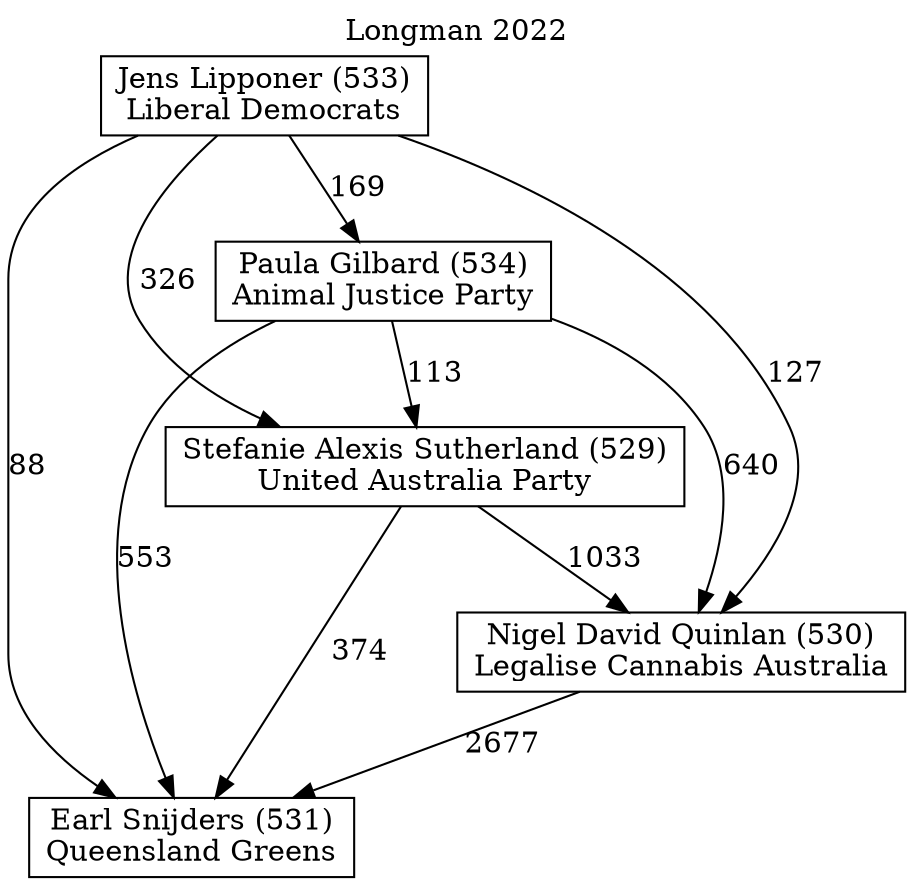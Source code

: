// House preference flow
digraph "Earl Snijders (531)_Longman_2022" {
	graph [label="Longman 2022" labelloc=t mclimit=10]
	node [shape=box]
	"Jens Lipponer (533)" [label="Jens Lipponer (533)
Liberal Democrats"]
	"Paula Gilbard (534)" [label="Paula Gilbard (534)
Animal Justice Party"]
	"Stefanie Alexis Sutherland (529)" [label="Stefanie Alexis Sutherland (529)
United Australia Party"]
	"Nigel David Quinlan (530)" [label="Nigel David Quinlan (530)
Legalise Cannabis Australia"]
	"Earl Snijders (531)" [label="Earl Snijders (531)
Queensland Greens"]
	"Jens Lipponer (533)" -> "Earl Snijders (531)" [label=88]
	"Paula Gilbard (534)" -> "Stefanie Alexis Sutherland (529)" [label=113]
	"Stefanie Alexis Sutherland (529)" -> "Nigel David Quinlan (530)" [label=1033]
	"Jens Lipponer (533)" -> "Nigel David Quinlan (530)" [label=127]
	"Jens Lipponer (533)" -> "Paula Gilbard (534)" [label=169]
	"Paula Gilbard (534)" -> "Earl Snijders (531)" [label=553]
	"Paula Gilbard (534)" -> "Nigel David Quinlan (530)" [label=640]
	"Nigel David Quinlan (530)" -> "Earl Snijders (531)" [label=2677]
	"Jens Lipponer (533)" -> "Stefanie Alexis Sutherland (529)" [label=326]
	"Stefanie Alexis Sutherland (529)" -> "Earl Snijders (531)" [label=374]
}
